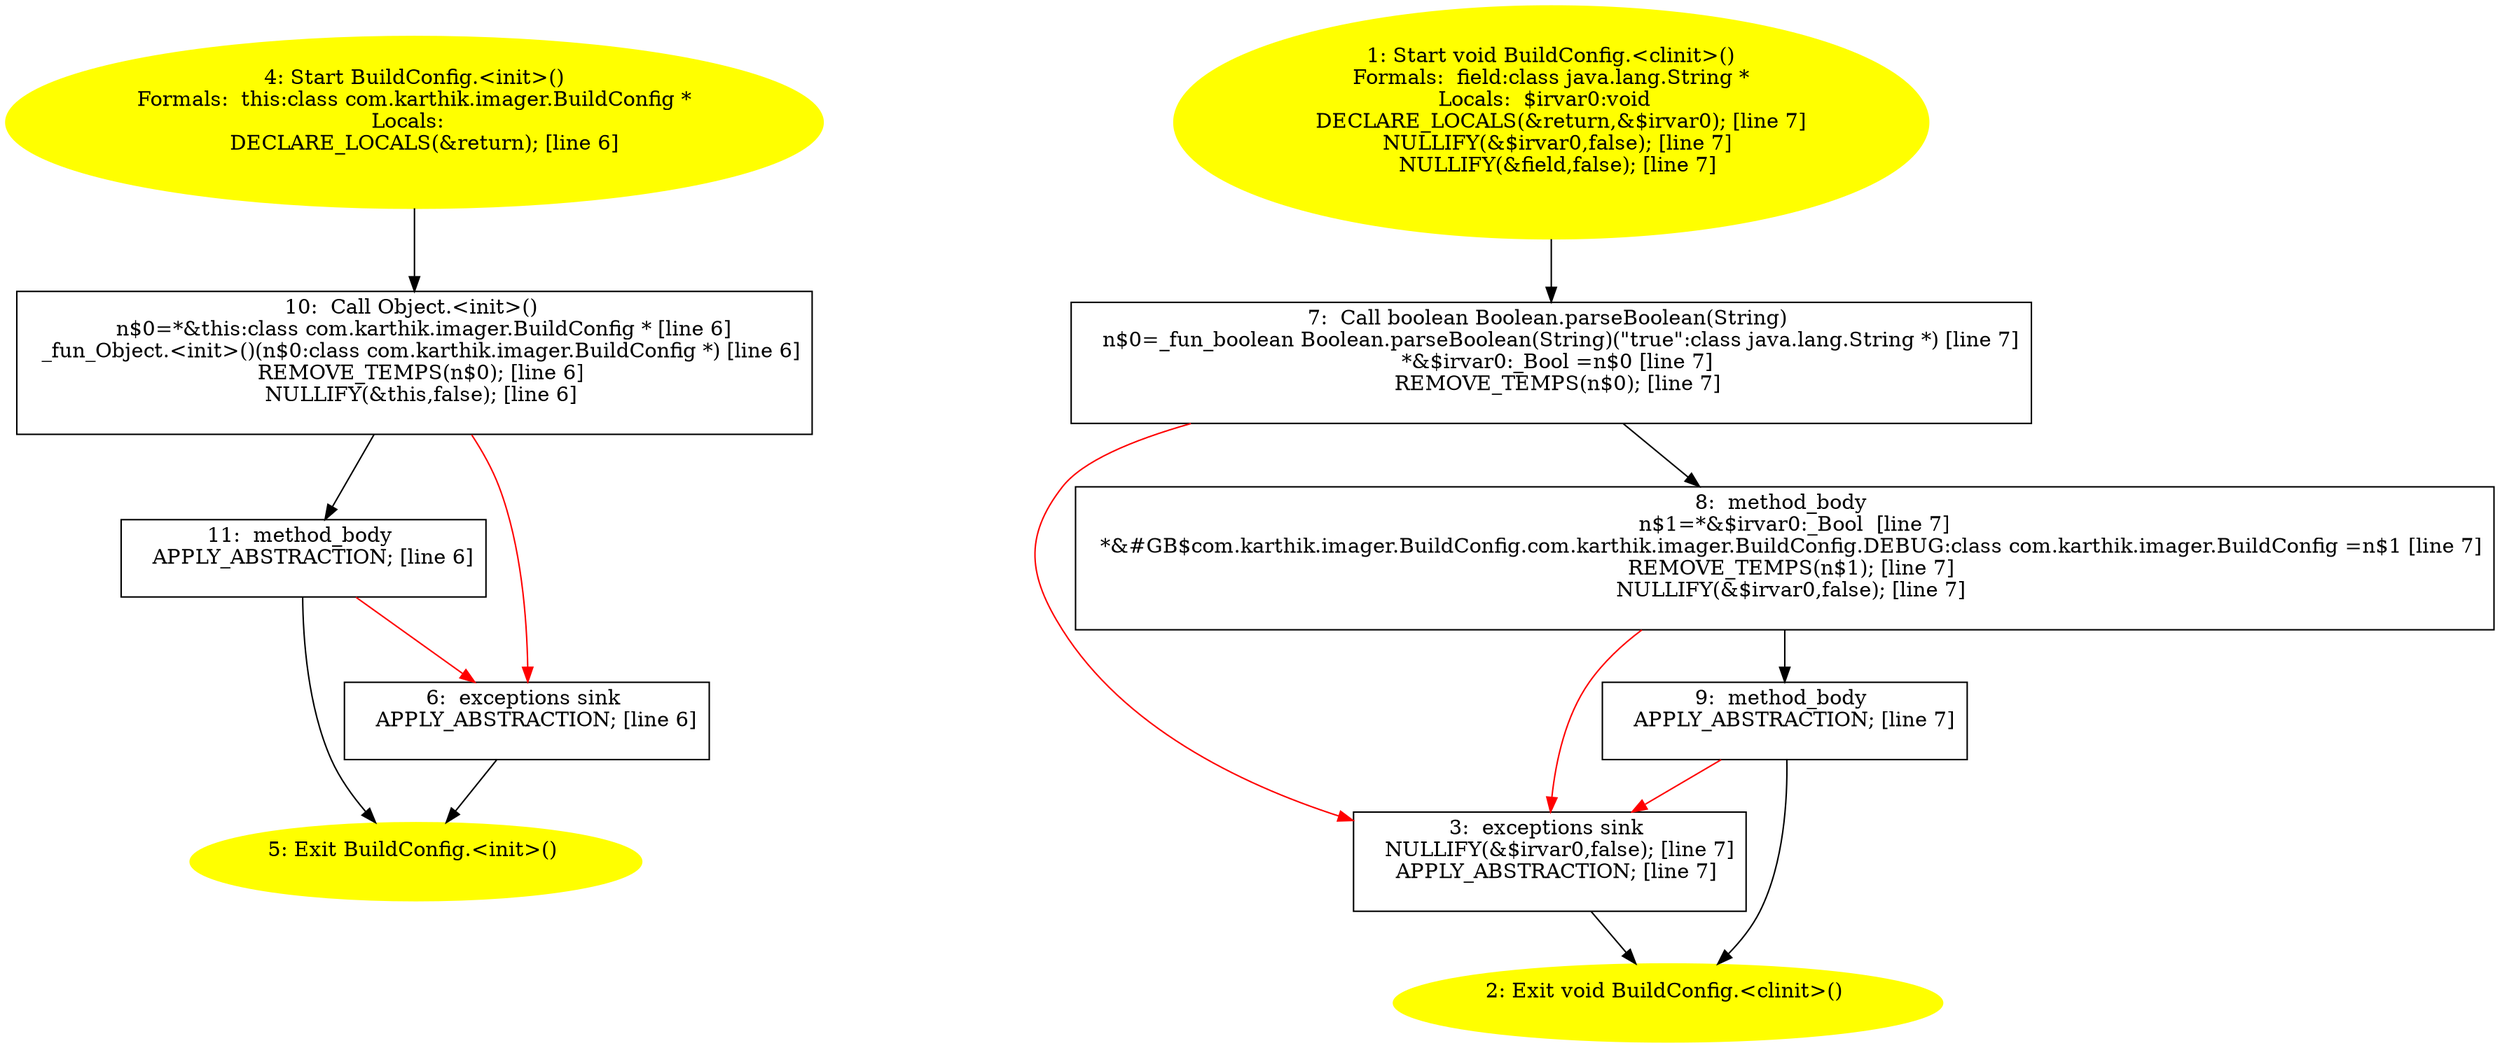 digraph iCFG {
11 [label="11:  method_body \n   APPLY_ABSTRACTION; [line 6]\n " shape="box"]
	

	 11 -> 5 ;
	 11 -> 6 [color="red" ];
10 [label="10:  Call Object.<init>() \n   n$0=*&this:class com.karthik.imager.BuildConfig * [line 6]\n  _fun_Object.<init>()(n$0:class com.karthik.imager.BuildConfig *) [line 6]\n  REMOVE_TEMPS(n$0); [line 6]\n  NULLIFY(&this,false); [line 6]\n " shape="box"]
	

	 10 -> 11 ;
	 10 -> 6 [color="red" ];
9 [label="9:  method_body \n   APPLY_ABSTRACTION; [line 7]\n " shape="box"]
	

	 9 -> 2 ;
	 9 -> 3 [color="red" ];
8 [label="8:  method_body \n   n$1=*&$irvar0:_Bool  [line 7]\n  *&#GB$com.karthik.imager.BuildConfig.com.karthik.imager.BuildConfig.DEBUG:class com.karthik.imager.BuildConfig =n$1 [line 7]\n  REMOVE_TEMPS(n$1); [line 7]\n  NULLIFY(&$irvar0,false); [line 7]\n " shape="box"]
	

	 8 -> 9 ;
	 8 -> 3 [color="red" ];
7 [label="7:  Call boolean Boolean.parseBoolean(String) \n   n$0=_fun_boolean Boolean.parseBoolean(String)(\"true\":class java.lang.String *) [line 7]\n  *&$irvar0:_Bool =n$0 [line 7]\n  REMOVE_TEMPS(n$0); [line 7]\n " shape="box"]
	

	 7 -> 8 ;
	 7 -> 3 [color="red" ];
6 [label="6:  exceptions sink \n   APPLY_ABSTRACTION; [line 6]\n " shape="box"]
	

	 6 -> 5 ;
5 [label="5: Exit BuildConfig.<init>() \n  " color=yellow style=filled]
	

4 [label="4: Start BuildConfig.<init>()\nFormals:  this:class com.karthik.imager.BuildConfig *\nLocals:  \n   DECLARE_LOCALS(&return); [line 6]\n " color=yellow style=filled]
	

	 4 -> 10 ;
3 [label="3:  exceptions sink \n   NULLIFY(&$irvar0,false); [line 7]\n  APPLY_ABSTRACTION; [line 7]\n " shape="box"]
	

	 3 -> 2 ;
2 [label="2: Exit void BuildConfig.<clinit>() \n  " color=yellow style=filled]
	

1 [label="1: Start void BuildConfig.<clinit>()\nFormals:  field:class java.lang.String *\nLocals:  $irvar0:void  \n   DECLARE_LOCALS(&return,&$irvar0); [line 7]\n  NULLIFY(&$irvar0,false); [line 7]\n  NULLIFY(&field,false); [line 7]\n " color=yellow style=filled]
	

	 1 -> 7 ;
}
